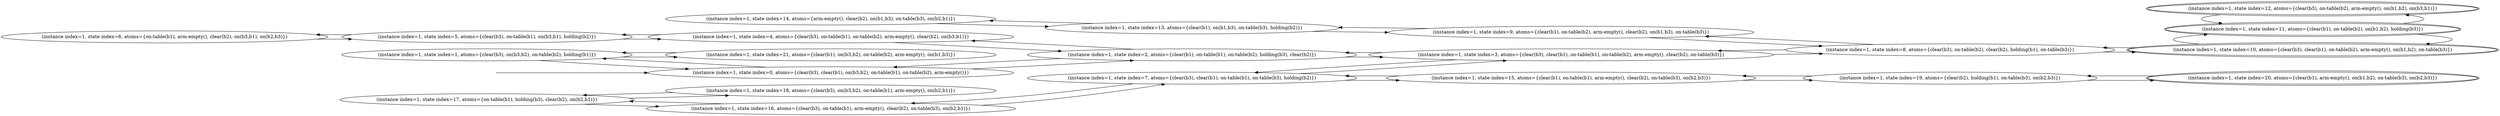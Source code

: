 digraph {
rankdir="LR"
s6[label="(instance index=1, state index=6, atoms={on-table(b1), arm-empty(), clear(b2), on(b3,b1), on(b2,b3)})"]
s21[label="(instance index=1, state index=21, atoms={clear(b1), on(b3,b2), on-table(b2), arm-empty(), on(b1,b3)})"]
s18[label="(instance index=1, state index=18, atoms={clear(b3), on(b3,b2), on-table(b1), arm-empty(), on(b2,b1)})"]
s5[label="(instance index=1, state index=5, atoms={clear(b3), on-table(b1), on(b3,b1), holding(b2)})"]
s1[label="(instance index=1, state index=1, atoms={clear(b3), on(b3,b2), on-table(b2), holding(b1)})"]
s17[label="(instance index=1, state index=17, atoms={on-table(b1), holding(b3), clear(b2), on(b2,b1)})"]
s14[label="(instance index=1, state index=14, atoms={arm-empty(), clear(b2), on(b1,b3), on-table(b3), on(b2,b1)})"]
s4[label="(instance index=1, state index=4, atoms={clear(b3), on-table(b1), on-table(b2), arm-empty(), clear(b2), on(b3,b1)})"]
s0[label="(instance index=1, state index=0, atoms={clear(b3), clear(b1), on(b3,b2), on-table(b1), on-table(b2), arm-empty()})"]
s16[label="(instance index=1, state index=16, atoms={clear(b3), on-table(b1), arm-empty(), clear(b2), on-table(b3), on(b2,b1)})"]
s13[label="(instance index=1, state index=13, atoms={clear(b1), on(b1,b3), on-table(b3), holding(b2)})"]
s2[label="(instance index=1, state index=2, atoms={clear(b1), on-table(b1), on-table(b2), holding(b3), clear(b2)})"]
s7[label="(instance index=1, state index=7, atoms={clear(b3), clear(b1), on-table(b1), on-table(b3), holding(b2)})"]
s3[label="(instance index=1, state index=3, atoms={clear(b3), clear(b1), on-table(b1), on-table(b2), arm-empty(), clear(b2), on-table(b3)})"]
s15[label="(instance index=1, state index=15, atoms={clear(b1), on-table(b1), arm-empty(), clear(b2), on-table(b3), on(b2,b3)})"]
s9[label="(instance index=1, state index=9, atoms={clear(b1), on-table(b2), arm-empty(), clear(b2), on(b1,b3), on-table(b3)})"]
s8[label="(instance index=1, state index=8, atoms={clear(b3), on-table(b2), clear(b2), holding(b1), on-table(b3)})"]
s19[label="(instance index=1, state index=19, atoms={clear(b2), holding(b1), on-table(b3), on(b2,b3)})"]
s11[peripheries=2,label="(instance index=1, state index=11, atoms={clear(b1), on-table(b2), on(b1,b2), holding(b3)})"]
s12[peripheries=2,label="(instance index=1, state index=12, atoms={clear(b3), on-table(b2), arm-empty(), on(b1,b2), on(b3,b1)})"]
s10[peripheries=2,label="(instance index=1, state index=10, atoms={clear(b3), clear(b1), on-table(b2), arm-empty(), on(b1,b2), on-table(b3)})"]
s20[peripheries=2,label="(instance index=1, state index=20, atoms={clear(b1), arm-empty(), on(b1,b2), on-table(b3), on(b2,b3)})"]
Dangling [ label = "", style = invis ]
{ rank = same; Dangling }
Dangling -> s0
{ rank = same; s0}
{ rank = same; s5,s1,s17}
{ rank = same; s14,s4,s0,s16}
{ rank = same; s13,s2,s7}
{ rank = same; s3,s15,s9}
{ rank = same; s8,s19}
{ rank = same; s11,s12,s10,s20}
{
s6->s5
s21->s1
s18->s17
}
{
s5->s6
s5->s4
s1->s21
s1->s0
s17->s18
s17->s16
}
{
s14->s13
s4->s5
s4->s2
s0->s2
s0->s1
s16->s7
s16->s17
}
{
s13->s14
s13->s9
s2->s4
s2->s3
s2->s0
s7->s15
s7->s3
s7->s16
}
{
s3->s7
s3->s2
s3->s8
s15->s7
s15->s19
s9->s13
s9->s8
}
{
s8->s10
s8->s3
s8->s9
s19->s15
s19->s20
}
{
s11->s12
s11->s10
s12->s11
s10->s11
s10->s8
s20->s19
}
}
